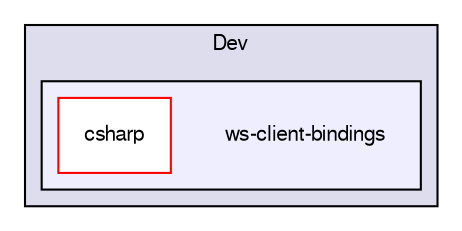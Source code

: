 digraph "C:/Dev/ws-client-bindings" {
  bgcolor=transparent;
  compound=true
  node [ fontsize="10", fontname="FreeSans"];
  edge [ labelfontsize="10", labelfontname="FreeSans"];
  subgraph clusterdir_d99d5d4662bf24521eef49da6a8cd34d {
    graph [ bgcolor="#ddddee", pencolor="black", label="Dev" fontname="FreeSans", fontsize="10", URL="dir_d99d5d4662bf24521eef49da6a8cd34d.html"]
  subgraph clusterdir_69029574b4ba983391c34a2c54665b33 {
    graph [ bgcolor="#eeeeff", pencolor="black", label="" URL="dir_69029574b4ba983391c34a2c54665b33.html"];
    dir_69029574b4ba983391c34a2c54665b33 [shape=plaintext label="ws-client-bindings"];
    dir_b672fda455621fe6d6b519d7cfec0937 [shape=box label="csharp" color="red" fillcolor="white" style="filled" URL="dir_b672fda455621fe6d6b519d7cfec0937.html"];
  }
  }
}
